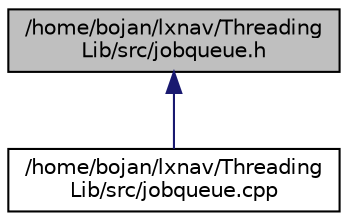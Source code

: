 digraph "/home/bojan/lxnav/ThreadingLib/src/jobqueue.h"
{
  edge [fontname="Helvetica",fontsize="10",labelfontname="Helvetica",labelfontsize="10"];
  node [fontname="Helvetica",fontsize="10",shape=record];
  Node7 [label="/home/bojan/lxnav/Threading\lLib/src/jobqueue.h",height=0.2,width=0.4,color="black", fillcolor="grey75", style="filled", fontcolor="black"];
  Node7 -> Node8 [dir="back",color="midnightblue",fontsize="10",style="solid",fontname="Helvetica"];
  Node8 [label="/home/bojan/lxnav/Threading\lLib/src/jobqueue.cpp",height=0.2,width=0.4,color="black", fillcolor="white", style="filled",URL="$jobqueue_8cpp.html"];
}
